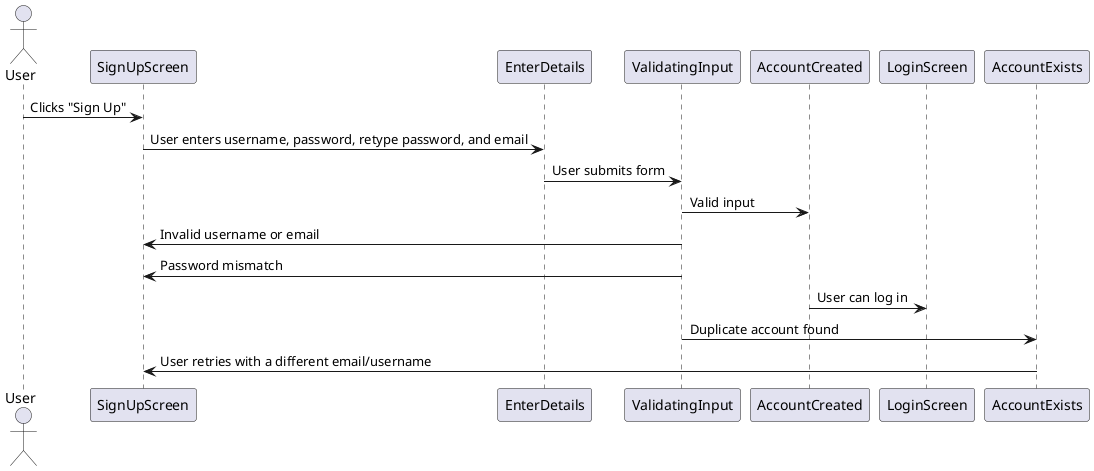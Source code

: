 @startuml
actor User
participant SignUpScreen
participant EnterDetails
participant ValidatingInput
participant AccountCreated
participant LoginScreen
participant AccountExists

User -> SignUpScreen : Clicks "Sign Up"
SignUpScreen -> EnterDetails : User enters username, password, retype password, and email
EnterDetails -> ValidatingInput : User submits form

ValidatingInput -> AccountCreated : Valid input
ValidatingInput -> SignUpScreen : Invalid username or email
ValidatingInput -> SignUpScreen : Password mismatch

AccountCreated -> LoginScreen : User can log in

ValidatingInput -> AccountExists : Duplicate account found
AccountExists -> SignUpScreen : User retries with a different email/username

@enduml
